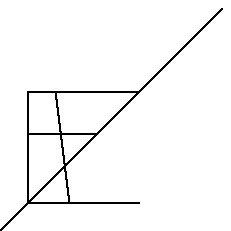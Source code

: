 
beginfig(1)
draw (20,20) .. (40,40) .. (60,60) .. (80,80) -- (0,0) --- cycle ;
draw (20,50) -- (25,10) -- cycle ;
draw (10,50) -- (10,10) -- (50,10) ;
draw (10,50) -- (50,50) ;
draw (10,35) -- (35,35) ;
endfig;
end
